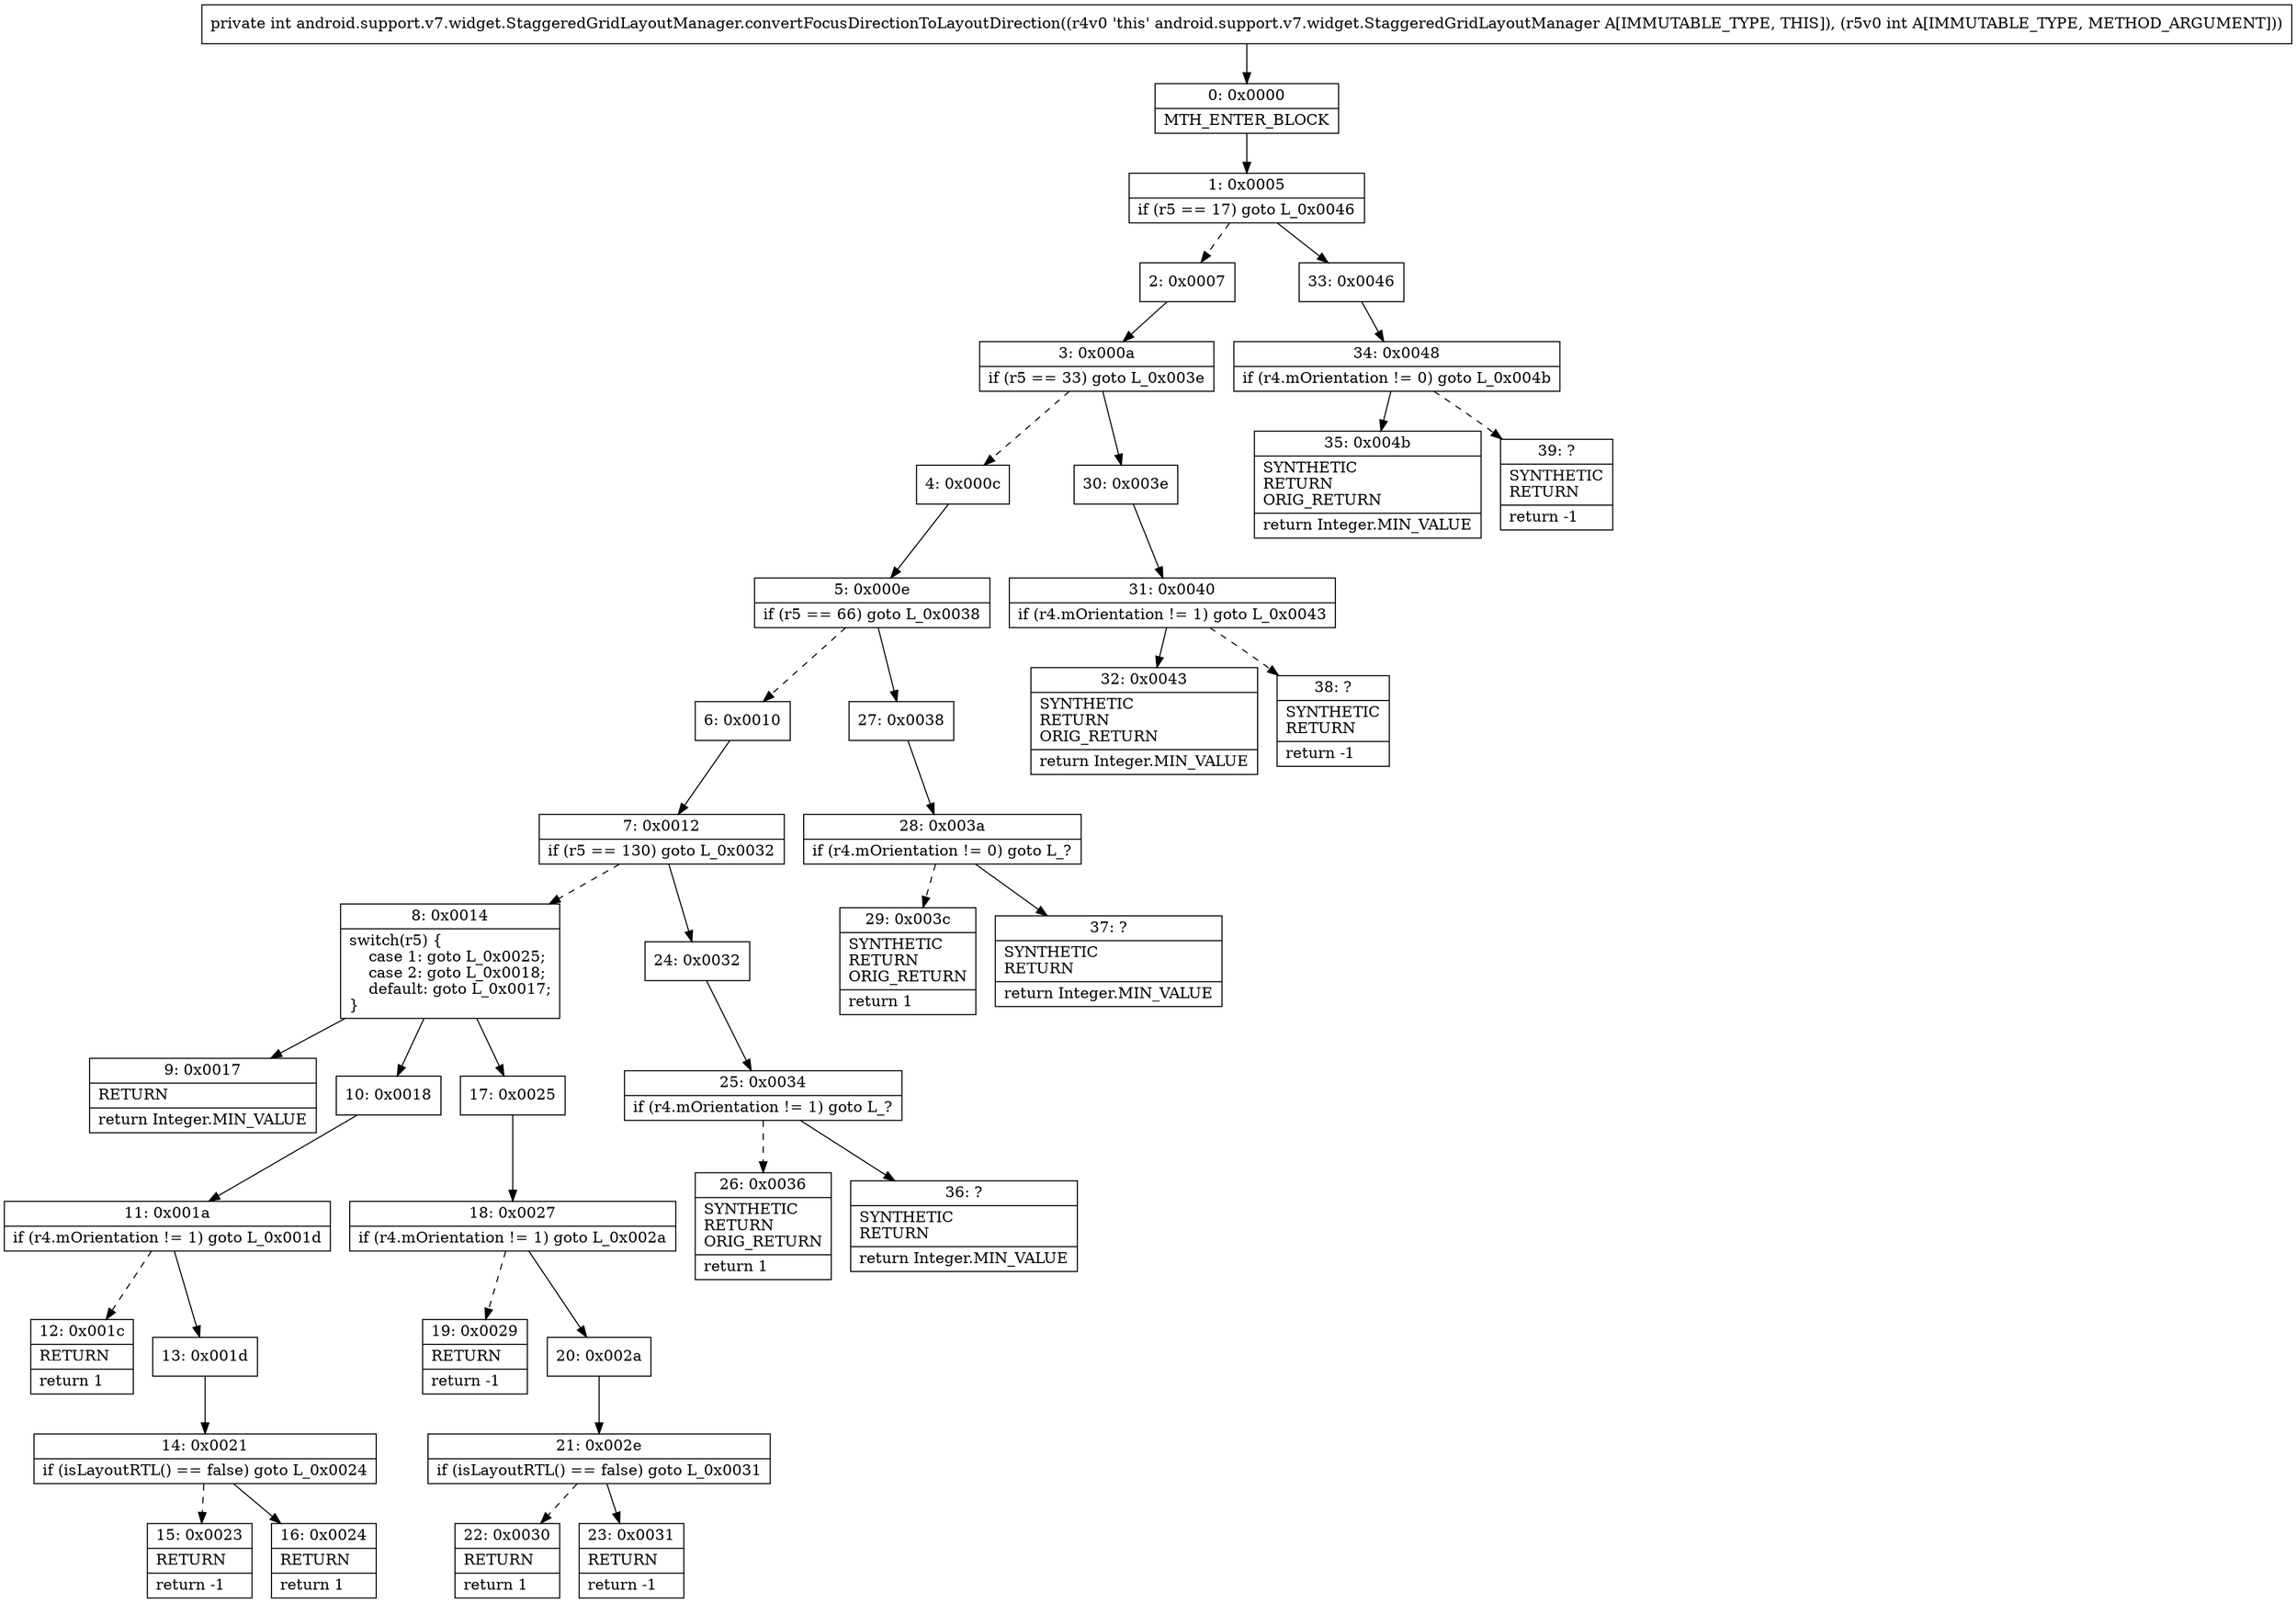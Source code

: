 digraph "CFG forandroid.support.v7.widget.StaggeredGridLayoutManager.convertFocusDirectionToLayoutDirection(I)I" {
Node_0 [shape=record,label="{0\:\ 0x0000|MTH_ENTER_BLOCK\l}"];
Node_1 [shape=record,label="{1\:\ 0x0005|if (r5 == 17) goto L_0x0046\l}"];
Node_2 [shape=record,label="{2\:\ 0x0007}"];
Node_3 [shape=record,label="{3\:\ 0x000a|if (r5 == 33) goto L_0x003e\l}"];
Node_4 [shape=record,label="{4\:\ 0x000c}"];
Node_5 [shape=record,label="{5\:\ 0x000e|if (r5 == 66) goto L_0x0038\l}"];
Node_6 [shape=record,label="{6\:\ 0x0010}"];
Node_7 [shape=record,label="{7\:\ 0x0012|if (r5 == 130) goto L_0x0032\l}"];
Node_8 [shape=record,label="{8\:\ 0x0014|switch(r5) \{\l    case 1: goto L_0x0025;\l    case 2: goto L_0x0018;\l    default: goto L_0x0017;\l\}\l}"];
Node_9 [shape=record,label="{9\:\ 0x0017|RETURN\l|return Integer.MIN_VALUE\l}"];
Node_10 [shape=record,label="{10\:\ 0x0018}"];
Node_11 [shape=record,label="{11\:\ 0x001a|if (r4.mOrientation != 1) goto L_0x001d\l}"];
Node_12 [shape=record,label="{12\:\ 0x001c|RETURN\l|return 1\l}"];
Node_13 [shape=record,label="{13\:\ 0x001d}"];
Node_14 [shape=record,label="{14\:\ 0x0021|if (isLayoutRTL() == false) goto L_0x0024\l}"];
Node_15 [shape=record,label="{15\:\ 0x0023|RETURN\l|return \-1\l}"];
Node_16 [shape=record,label="{16\:\ 0x0024|RETURN\l|return 1\l}"];
Node_17 [shape=record,label="{17\:\ 0x0025}"];
Node_18 [shape=record,label="{18\:\ 0x0027|if (r4.mOrientation != 1) goto L_0x002a\l}"];
Node_19 [shape=record,label="{19\:\ 0x0029|RETURN\l|return \-1\l}"];
Node_20 [shape=record,label="{20\:\ 0x002a}"];
Node_21 [shape=record,label="{21\:\ 0x002e|if (isLayoutRTL() == false) goto L_0x0031\l}"];
Node_22 [shape=record,label="{22\:\ 0x0030|RETURN\l|return 1\l}"];
Node_23 [shape=record,label="{23\:\ 0x0031|RETURN\l|return \-1\l}"];
Node_24 [shape=record,label="{24\:\ 0x0032}"];
Node_25 [shape=record,label="{25\:\ 0x0034|if (r4.mOrientation != 1) goto L_?\l}"];
Node_26 [shape=record,label="{26\:\ 0x0036|SYNTHETIC\lRETURN\lORIG_RETURN\l|return 1\l}"];
Node_27 [shape=record,label="{27\:\ 0x0038}"];
Node_28 [shape=record,label="{28\:\ 0x003a|if (r4.mOrientation != 0) goto L_?\l}"];
Node_29 [shape=record,label="{29\:\ 0x003c|SYNTHETIC\lRETURN\lORIG_RETURN\l|return 1\l}"];
Node_30 [shape=record,label="{30\:\ 0x003e}"];
Node_31 [shape=record,label="{31\:\ 0x0040|if (r4.mOrientation != 1) goto L_0x0043\l}"];
Node_32 [shape=record,label="{32\:\ 0x0043|SYNTHETIC\lRETURN\lORIG_RETURN\l|return Integer.MIN_VALUE\l}"];
Node_33 [shape=record,label="{33\:\ 0x0046}"];
Node_34 [shape=record,label="{34\:\ 0x0048|if (r4.mOrientation != 0) goto L_0x004b\l}"];
Node_35 [shape=record,label="{35\:\ 0x004b|SYNTHETIC\lRETURN\lORIG_RETURN\l|return Integer.MIN_VALUE\l}"];
Node_36 [shape=record,label="{36\:\ ?|SYNTHETIC\lRETURN\l|return Integer.MIN_VALUE\l}"];
Node_37 [shape=record,label="{37\:\ ?|SYNTHETIC\lRETURN\l|return Integer.MIN_VALUE\l}"];
Node_38 [shape=record,label="{38\:\ ?|SYNTHETIC\lRETURN\l|return \-1\l}"];
Node_39 [shape=record,label="{39\:\ ?|SYNTHETIC\lRETURN\l|return \-1\l}"];
MethodNode[shape=record,label="{private int android.support.v7.widget.StaggeredGridLayoutManager.convertFocusDirectionToLayoutDirection((r4v0 'this' android.support.v7.widget.StaggeredGridLayoutManager A[IMMUTABLE_TYPE, THIS]), (r5v0 int A[IMMUTABLE_TYPE, METHOD_ARGUMENT])) }"];
MethodNode -> Node_0;
Node_0 -> Node_1;
Node_1 -> Node_2[style=dashed];
Node_1 -> Node_33;
Node_2 -> Node_3;
Node_3 -> Node_4[style=dashed];
Node_3 -> Node_30;
Node_4 -> Node_5;
Node_5 -> Node_6[style=dashed];
Node_5 -> Node_27;
Node_6 -> Node_7;
Node_7 -> Node_8[style=dashed];
Node_7 -> Node_24;
Node_8 -> Node_9;
Node_8 -> Node_10;
Node_8 -> Node_17;
Node_10 -> Node_11;
Node_11 -> Node_12[style=dashed];
Node_11 -> Node_13;
Node_13 -> Node_14;
Node_14 -> Node_15[style=dashed];
Node_14 -> Node_16;
Node_17 -> Node_18;
Node_18 -> Node_19[style=dashed];
Node_18 -> Node_20;
Node_20 -> Node_21;
Node_21 -> Node_22[style=dashed];
Node_21 -> Node_23;
Node_24 -> Node_25;
Node_25 -> Node_26[style=dashed];
Node_25 -> Node_36;
Node_27 -> Node_28;
Node_28 -> Node_29[style=dashed];
Node_28 -> Node_37;
Node_30 -> Node_31;
Node_31 -> Node_32;
Node_31 -> Node_38[style=dashed];
Node_33 -> Node_34;
Node_34 -> Node_35;
Node_34 -> Node_39[style=dashed];
}


